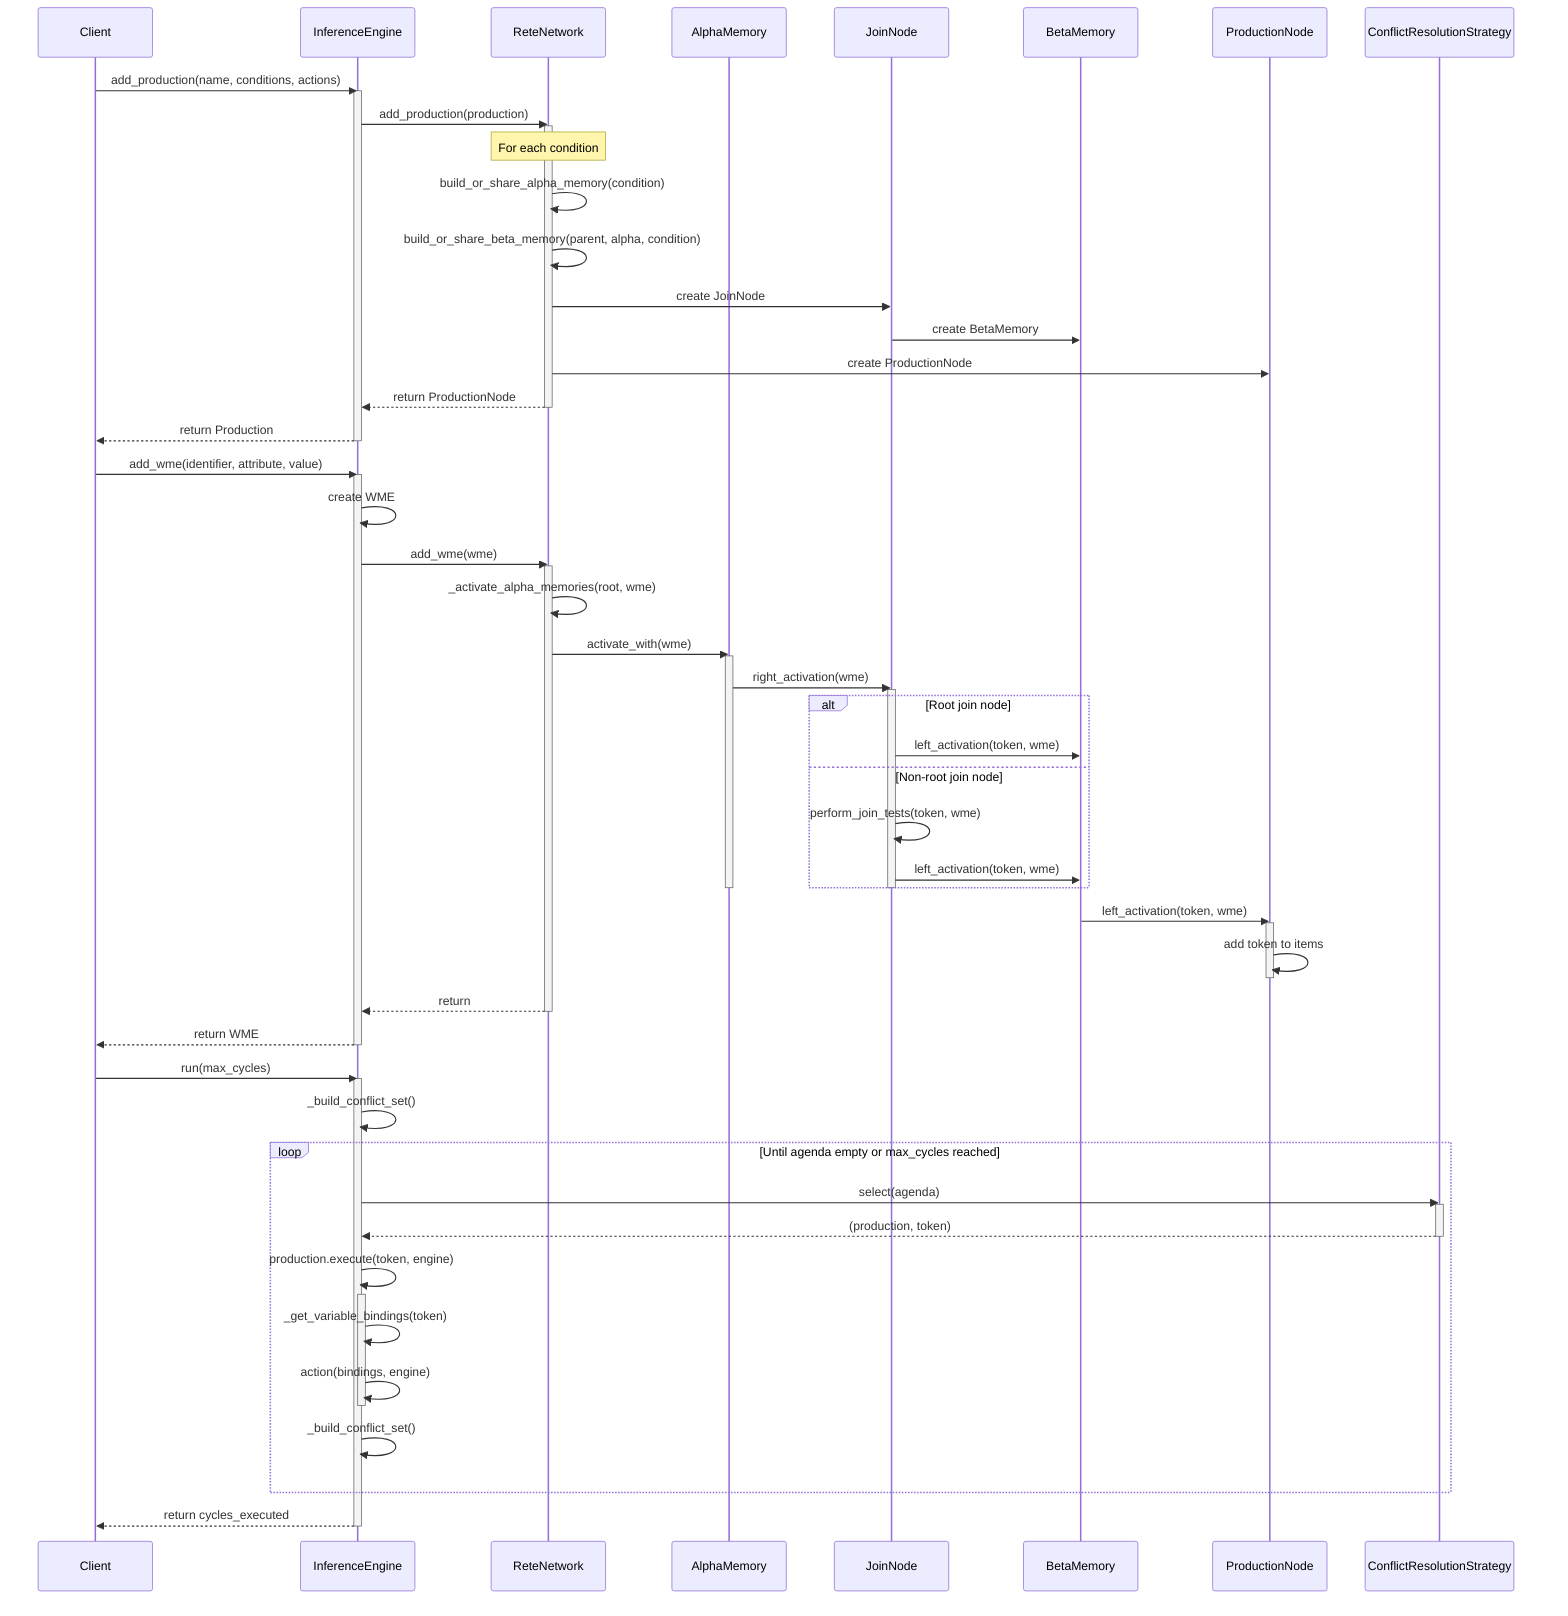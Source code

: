 sequenceDiagram
    participant Client
    participant Engine as InferenceEngine
    participant Network as ReteNetwork
    participant Alpha as AlphaMemory
    participant JoinNode
    participant Beta as BetaMemory
    participant ProdNode as ProductionNode
    participant Strategy as ConflictResolutionStrategy
    
    %% Adding a rule
    Client->>Engine: add_production(name, conditions, actions)
    activate Engine
    Engine->>Network: add_production(production)
    activate Network
    
    Note over Network: For each condition
    Network->>Network: build_or_share_alpha_memory(condition)
    Network->>Network: build_or_share_beta_memory(parent, alpha, condition)
    Network->>JoinNode: create JoinNode
    JoinNode->>Beta: create BetaMemory
    
    Network->>ProdNode: create ProductionNode
    Network-->>Engine: return ProductionNode
    deactivate Network
    Engine-->>Client: return Production
    deactivate Engine
    
    %% Adding a WME
    Client->>Engine: add_wme(identifier, attribute, value)
    activate Engine
    Engine->>Engine: create WME
    Engine->>Network: add_wme(wme)
    activate Network
    Network->>Network: _activate_alpha_memories(root, wme)
    Network->>Alpha: activate_with(wme)
    activate Alpha
    Alpha->>JoinNode: right_activation(wme)
    activate JoinNode
    
    alt Root join node
        JoinNode->>Beta: left_activation(token, wme)
    else Non-root join node
        JoinNode->>JoinNode: perform_join_tests(token, wme)
        JoinNode->>Beta: left_activation(token, wme)
    end
    
    deactivate JoinNode
    deactivate Alpha
    
    Beta->>ProdNode: left_activation(token, wme)
    activate ProdNode
    ProdNode->>ProdNode: add token to items
    deactivate ProdNode
    
    Network-->>Engine: return
    deactivate Network
    Engine-->>Client: return WME
    deactivate Engine
    
    %% Running the engine cycle
    Client->>Engine: run(max_cycles)
    activate Engine
    
    Engine->>Engine: _build_conflict_set()
    
    loop Until agenda empty or max_cycles reached
        Engine->>Strategy: select(agenda)
        activate Strategy
        Strategy-->>Engine: (production, token)
        deactivate Strategy
        
        Engine->>Engine: production.execute(token, engine)
        activate Engine
        Engine->>Engine: _get_variable_bindings(token)
        Engine->>Engine: action(bindings, engine)
        deactivate Engine
        
        Engine->>Engine: _build_conflict_set()
    end
    
    Engine-->>Client: return cycles_executed
    deactivate Engine